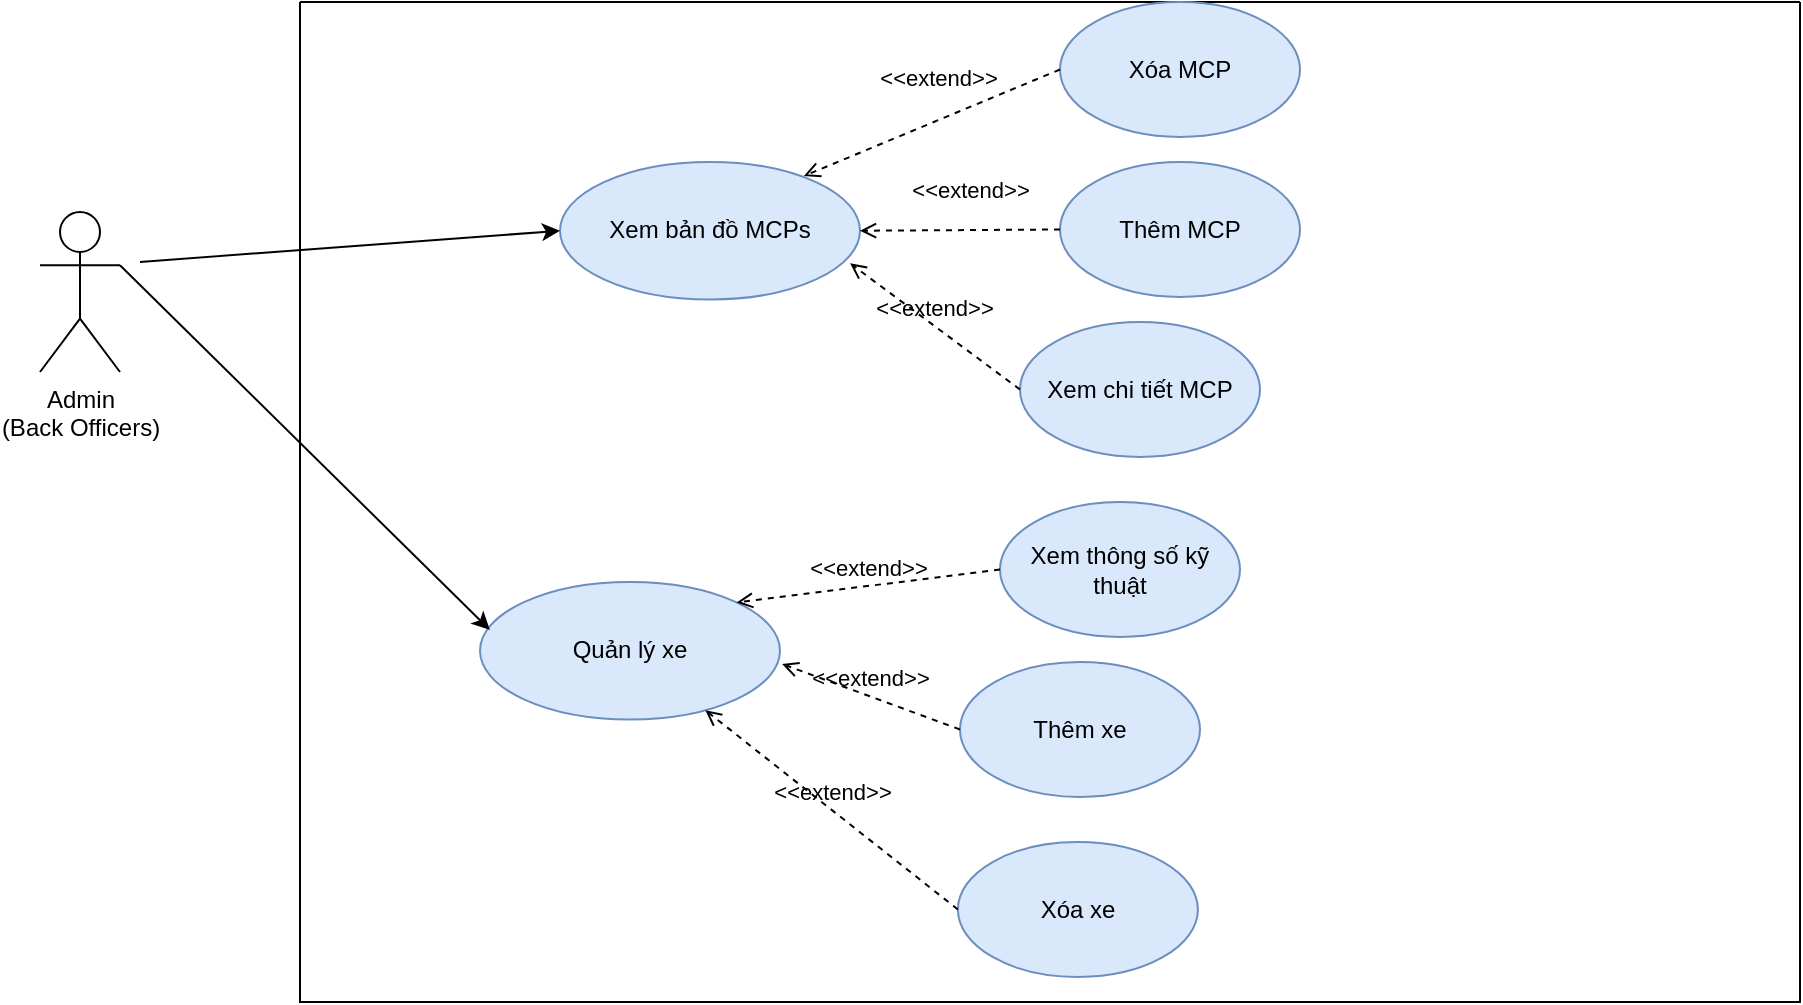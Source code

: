 <mxfile version="20.5.1" type="github">
  <diagram id="1NlrqmPQtSfT7t5A2JpJ" name="Page-1">
    <mxGraphModel dx="2062" dy="1122" grid="1" gridSize="10" guides="1" tooltips="1" connect="1" arrows="1" fold="1" page="1" pageScale="1" pageWidth="850" pageHeight="1100" math="0" shadow="0">
      <root>
        <mxCell id="0" />
        <mxCell id="1" parent="0" />
        <mxCell id="sFCo0kN8OgBMSaUkiHHt-5" value="Admin&lt;br&gt;(Back Officers)" style="shape=umlActor;verticalLabelPosition=bottom;verticalAlign=top;html=1;" parent="1" vertex="1">
          <mxGeometry x="30" y="155" width="40" height="80" as="geometry" />
        </mxCell>
        <mxCell id="sFCo0kN8OgBMSaUkiHHt-10" value="" style="swimlane;startSize=0;" parent="1" vertex="1">
          <mxGeometry x="160" y="50" width="750" height="500" as="geometry" />
        </mxCell>
        <mxCell id="sFCo0kN8OgBMSaUkiHHt-30" value="Xem bản đồ MCPs" style="ellipse;whiteSpace=wrap;html=1;fillColor=#dae8fc;strokeColor=#6c8ebf;" parent="sFCo0kN8OgBMSaUkiHHt-10" vertex="1">
          <mxGeometry x="130" y="80" width="150" height="68.75" as="geometry" />
        </mxCell>
        <mxCell id="SO7cAKW9KonveTo94NkP-1" value="Thêm MCP" style="ellipse;whiteSpace=wrap;html=1;fillColor=#dae8fc;strokeColor=#6c8ebf;" parent="sFCo0kN8OgBMSaUkiHHt-10" vertex="1">
          <mxGeometry x="380" y="80" width="120" height="67.5" as="geometry" />
        </mxCell>
        <mxCell id="SO7cAKW9KonveTo94NkP-2" value="&amp;lt;&amp;lt;extend&amp;gt;&amp;gt;" style="html=1;verticalAlign=bottom;labelBackgroundColor=none;endArrow=open;endFill=0;dashed=1;exitX=0;exitY=0.5;exitDx=0;exitDy=0;entryX=1;entryY=0.5;entryDx=0;entryDy=0;" parent="sFCo0kN8OgBMSaUkiHHt-10" source="SO7cAKW9KonveTo94NkP-1" target="sFCo0kN8OgBMSaUkiHHt-30" edge="1">
          <mxGeometry x="-0.106" y="-11" width="160" relative="1" as="geometry">
            <mxPoint x="350" y="383.75" as="sourcePoint" />
            <mxPoint x="223.96" y="371.985" as="targetPoint" />
            <mxPoint as="offset" />
          </mxGeometry>
        </mxCell>
        <mxCell id="wR0uA2lKzkptxAuWz9a4-1" value="Xem chi tiết MCP" style="ellipse;whiteSpace=wrap;html=1;fillColor=#dae8fc;strokeColor=#6c8ebf;" parent="sFCo0kN8OgBMSaUkiHHt-10" vertex="1">
          <mxGeometry x="360" y="160" width="120" height="67.5" as="geometry" />
        </mxCell>
        <mxCell id="wR0uA2lKzkptxAuWz9a4-2" value="&amp;lt;&amp;lt;extend&amp;gt;&amp;gt;" style="html=1;verticalAlign=bottom;labelBackgroundColor=none;endArrow=open;endFill=0;dashed=1;exitX=0;exitY=0.5;exitDx=0;exitDy=0;entryX=0.967;entryY=0.737;entryDx=0;entryDy=0;entryPerimeter=0;" parent="sFCo0kN8OgBMSaUkiHHt-10" source="wR0uA2lKzkptxAuWz9a4-1" target="sFCo0kN8OgBMSaUkiHHt-30" edge="1">
          <mxGeometry width="160" relative="1" as="geometry">
            <mxPoint x="490.0" y="73.75" as="sourcePoint" />
            <mxPoint x="452.689" y="171.284" as="targetPoint" />
          </mxGeometry>
        </mxCell>
        <mxCell id="inXfnYhCSZCjLoJFn4cP-2" value="Quản lý xe" style="ellipse;whiteSpace=wrap;html=1;fillColor=#dae8fc;strokeColor=#6c8ebf;" parent="sFCo0kN8OgBMSaUkiHHt-10" vertex="1">
          <mxGeometry x="90" y="290" width="150" height="68.75" as="geometry" />
        </mxCell>
        <mxCell id="inXfnYhCSZCjLoJFn4cP-5" value="Xem thông số kỹ thuật" style="ellipse;whiteSpace=wrap;html=1;fillColor=#dae8fc;strokeColor=#6c8ebf;" parent="sFCo0kN8OgBMSaUkiHHt-10" vertex="1">
          <mxGeometry x="350" y="250" width="120" height="67.5" as="geometry" />
        </mxCell>
        <mxCell id="inXfnYhCSZCjLoJFn4cP-6" value="Thêm xe" style="ellipse;whiteSpace=wrap;html=1;fillColor=#dae8fc;strokeColor=#6c8ebf;" parent="sFCo0kN8OgBMSaUkiHHt-10" vertex="1">
          <mxGeometry x="330" y="330" width="120" height="67.5" as="geometry" />
        </mxCell>
        <mxCell id="inXfnYhCSZCjLoJFn4cP-7" value="&amp;lt;&amp;lt;extend&amp;gt;&amp;gt;" style="html=1;verticalAlign=bottom;labelBackgroundColor=none;endArrow=open;endFill=0;dashed=1;exitX=0;exitY=0.5;exitDx=0;exitDy=0;entryX=1;entryY=0;entryDx=0;entryDy=0;" parent="sFCo0kN8OgBMSaUkiHHt-10" source="inXfnYhCSZCjLoJFn4cP-5" target="inXfnYhCSZCjLoJFn4cP-2" edge="1">
          <mxGeometry width="160" relative="1" as="geometry">
            <mxPoint x="380" y="153.75" as="sourcePoint" />
            <mxPoint x="285.05" y="140.669" as="targetPoint" />
          </mxGeometry>
        </mxCell>
        <mxCell id="inXfnYhCSZCjLoJFn4cP-8" value="&amp;lt;&amp;lt;extend&amp;gt;&amp;gt;" style="html=1;verticalAlign=bottom;labelBackgroundColor=none;endArrow=open;endFill=0;dashed=1;exitX=0;exitY=0.5;exitDx=0;exitDy=0;entryX=1.007;entryY=0.596;entryDx=0;entryDy=0;entryPerimeter=0;" parent="sFCo0kN8OgBMSaUkiHHt-10" source="inXfnYhCSZCjLoJFn4cP-6" target="inXfnYhCSZCjLoJFn4cP-2" edge="1">
          <mxGeometry width="160" relative="1" as="geometry">
            <mxPoint x="380" y="153.75" as="sourcePoint" />
            <mxPoint x="285.05" y="140.669" as="targetPoint" />
          </mxGeometry>
        </mxCell>
        <mxCell id="Cug9rVr89aOni7fZ_511-1" value="Xóa MCP" style="ellipse;whiteSpace=wrap;html=1;fillColor=#dae8fc;strokeColor=#6c8ebf;" vertex="1" parent="sFCo0kN8OgBMSaUkiHHt-10">
          <mxGeometry x="380" width="120" height="67.5" as="geometry" />
        </mxCell>
        <mxCell id="Cug9rVr89aOni7fZ_511-2" value="&amp;lt;&amp;lt;extend&amp;gt;&amp;gt;" style="html=1;verticalAlign=bottom;labelBackgroundColor=none;endArrow=open;endFill=0;dashed=1;exitX=0;exitY=0.5;exitDx=0;exitDy=0;entryX=0.813;entryY=0.102;entryDx=0;entryDy=0;entryPerimeter=0;" edge="1" parent="sFCo0kN8OgBMSaUkiHHt-10" source="Cug9rVr89aOni7fZ_511-1" target="sFCo0kN8OgBMSaUkiHHt-30">
          <mxGeometry x="-0.106" y="-11" width="160" relative="1" as="geometry">
            <mxPoint x="190" y="263.75" as="sourcePoint" />
            <mxPoint x="280.0" y="44.375" as="targetPoint" />
            <mxPoint as="offset" />
          </mxGeometry>
        </mxCell>
        <mxCell id="Cug9rVr89aOni7fZ_511-3" value="Xóa xe" style="ellipse;whiteSpace=wrap;html=1;fillColor=#dae8fc;strokeColor=#6c8ebf;" vertex="1" parent="sFCo0kN8OgBMSaUkiHHt-10">
          <mxGeometry x="328.95" y="420" width="120" height="67.5" as="geometry" />
        </mxCell>
        <mxCell id="Cug9rVr89aOni7fZ_511-4" value="&amp;lt;&amp;lt;extend&amp;gt;&amp;gt;" style="html=1;verticalAlign=bottom;labelBackgroundColor=none;endArrow=open;endFill=0;dashed=1;exitX=0;exitY=0.5;exitDx=0;exitDy=0;" edge="1" parent="sFCo0kN8OgBMSaUkiHHt-10" source="Cug9rVr89aOni7fZ_511-3" target="inXfnYhCSZCjLoJFn4cP-2">
          <mxGeometry width="160" relative="1" as="geometry">
            <mxPoint x="218.95" y="193.75" as="sourcePoint" />
            <mxPoint x="240.0" y="420.975" as="targetPoint" />
          </mxGeometry>
        </mxCell>
        <mxCell id="inXfnYhCSZCjLoJFn4cP-3" value="" style="endArrow=classic;html=1;rounded=0;entryX=0;entryY=0.5;entryDx=0;entryDy=0;" parent="1" target="sFCo0kN8OgBMSaUkiHHt-30" edge="1">
          <mxGeometry width="50" height="50" relative="1" as="geometry">
            <mxPoint x="80" y="180" as="sourcePoint" />
            <mxPoint x="870" y="550" as="targetPoint" />
          </mxGeometry>
        </mxCell>
        <mxCell id="inXfnYhCSZCjLoJFn4cP-4" value="" style="endArrow=classic;html=1;rounded=0;entryX=0.033;entryY=0.349;entryDx=0;entryDy=0;exitX=1;exitY=0.333;exitDx=0;exitDy=0;exitPerimeter=0;entryPerimeter=0;" parent="1" source="sFCo0kN8OgBMSaUkiHHt-5" target="inXfnYhCSZCjLoJFn4cP-2" edge="1">
          <mxGeometry width="50" height="50" relative="1" as="geometry">
            <mxPoint x="90" y="190" as="sourcePoint" />
            <mxPoint x="300.0" y="134.375" as="targetPoint" />
          </mxGeometry>
        </mxCell>
      </root>
    </mxGraphModel>
  </diagram>
</mxfile>
